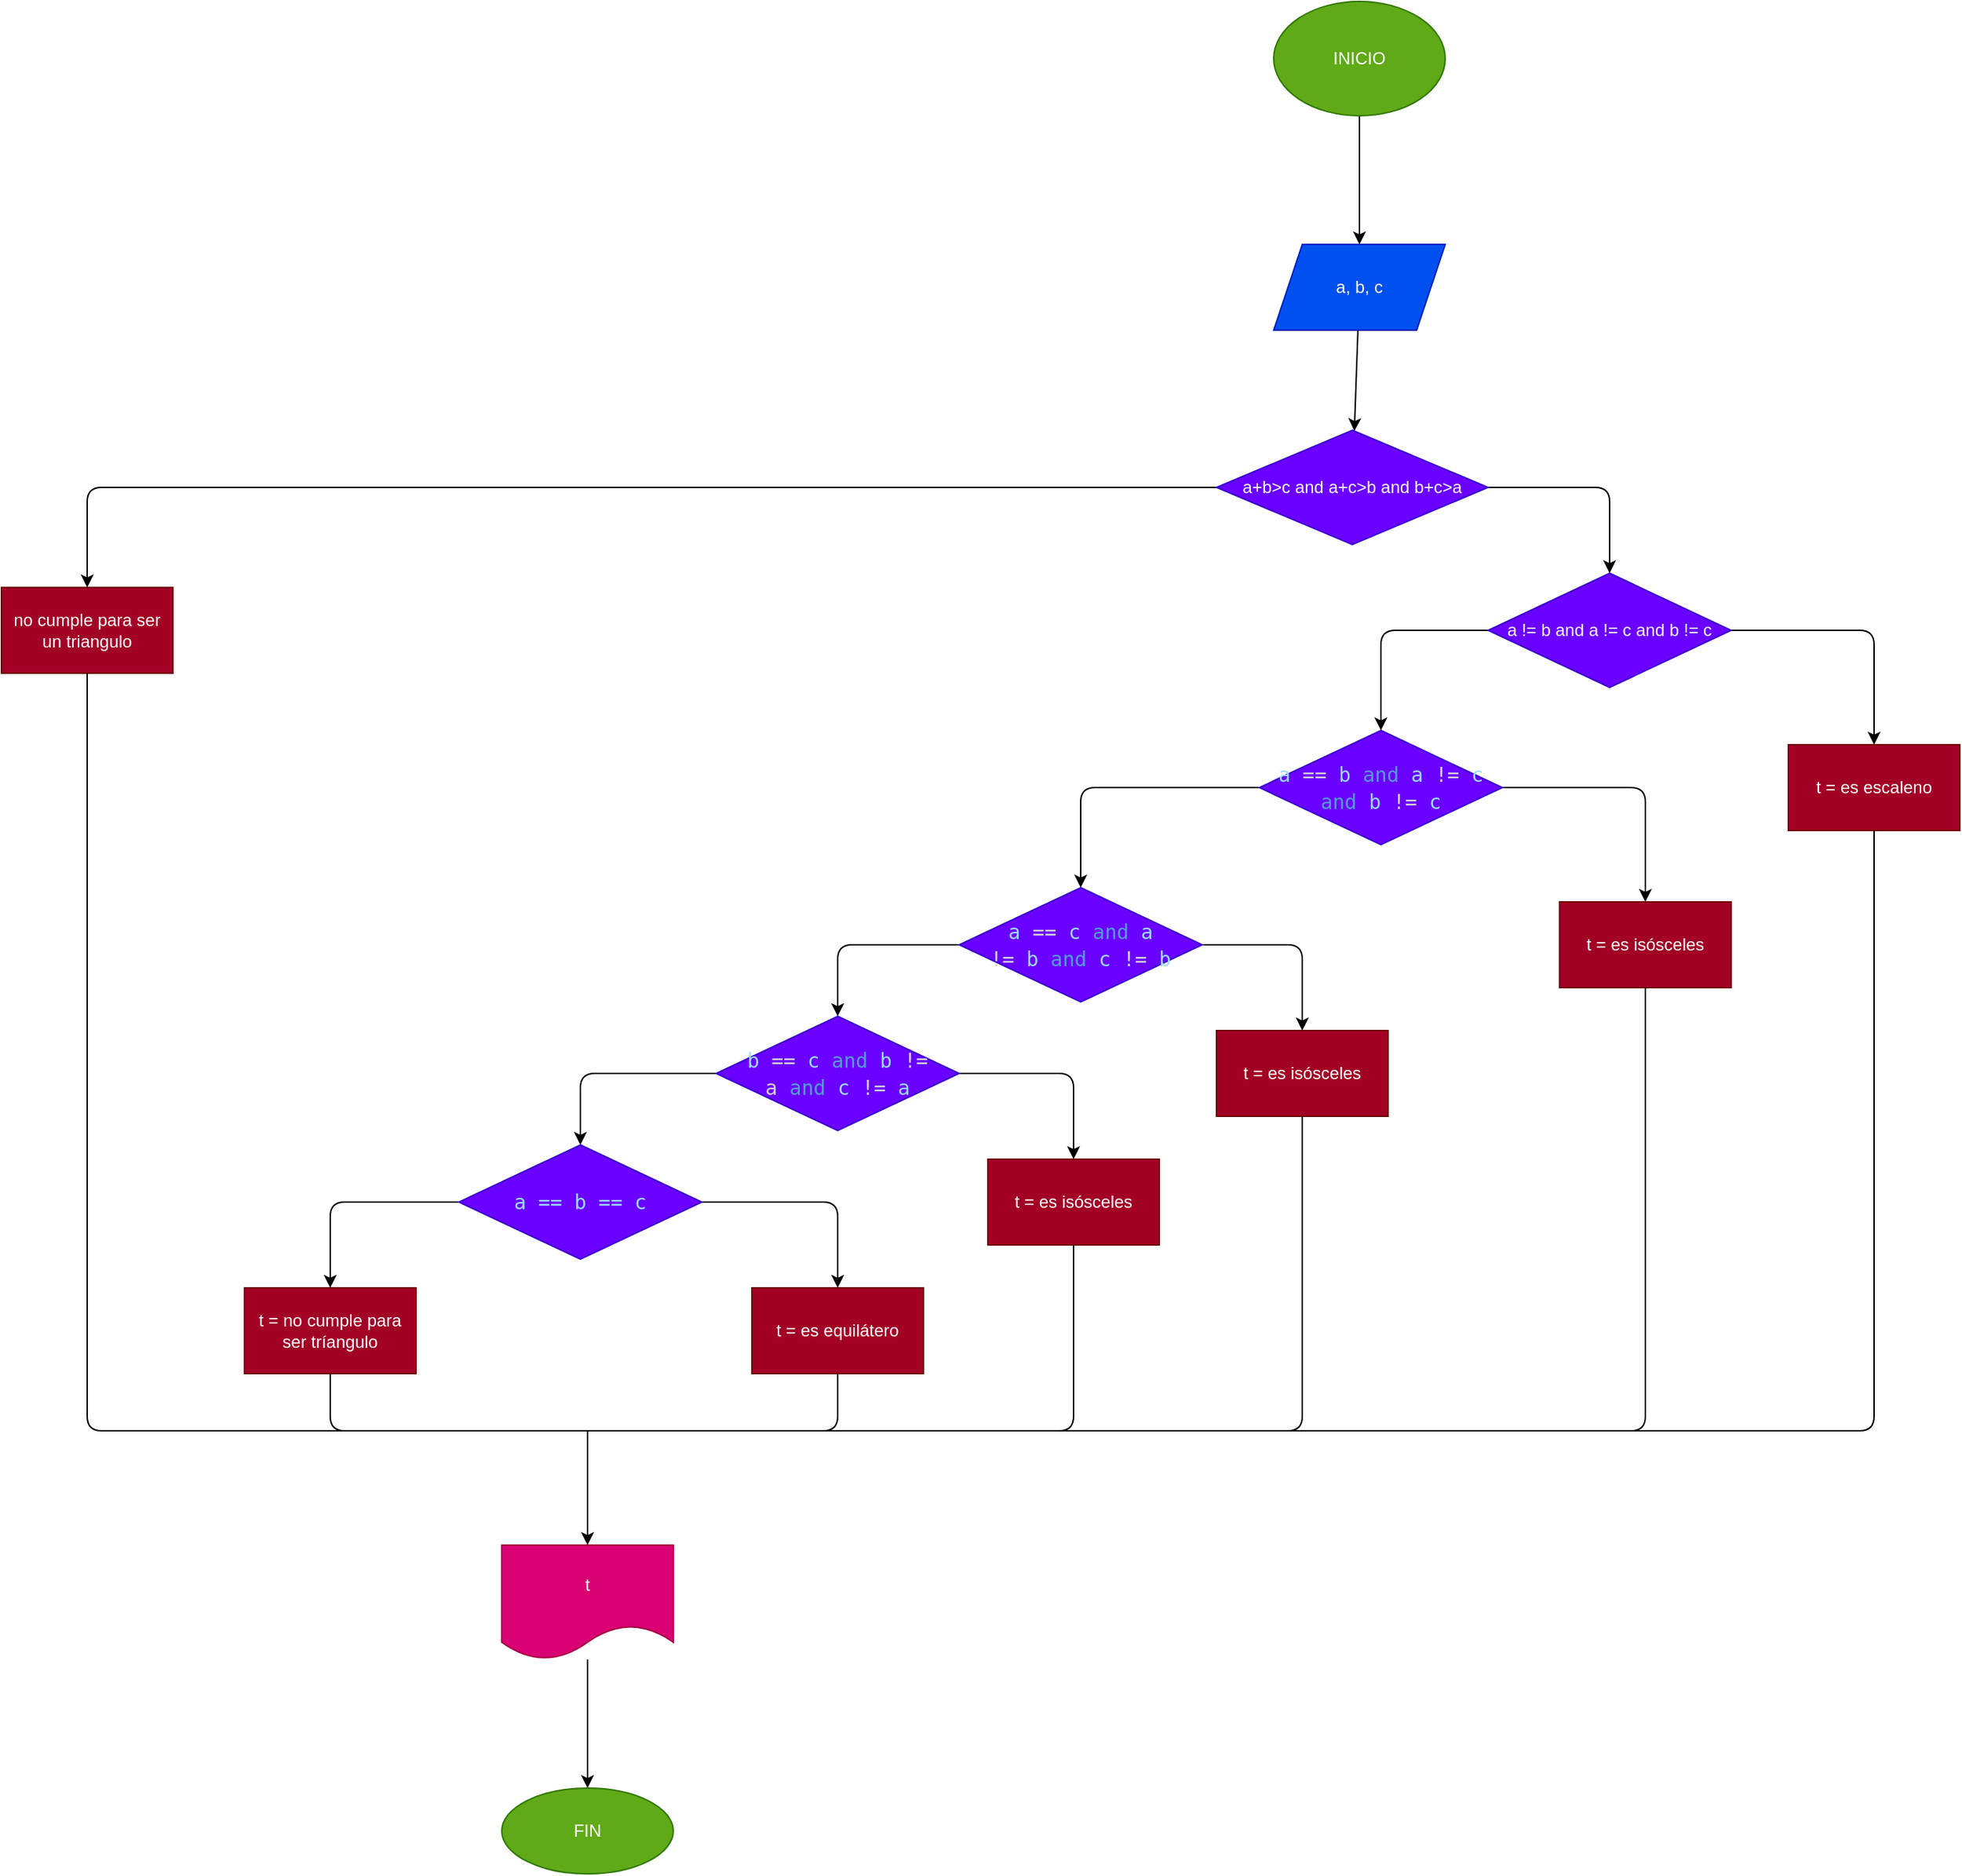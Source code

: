 <mxfile>
    <diagram id="AafE1sRnmDBmV0o2SGKS" name="Page-1">
        <mxGraphModel dx="2473" dy="1311" grid="1" gridSize="10" guides="1" tooltips="1" connect="1" arrows="1" fold="1" page="1" pageScale="1" pageWidth="827" pageHeight="1169" math="0" shadow="0">
            <root>
                <mxCell id="0"/>
                <mxCell id="1" parent="0"/>
                <mxCell id="4" value="" style="edgeStyle=none;html=1;" edge="1" parent="1" source="2" target="3">
                    <mxGeometry relative="1" as="geometry"/>
                </mxCell>
                <mxCell id="2" value="INICIO" style="ellipse;whiteSpace=wrap;html=1;fillColor=#60a917;fontColor=#ffffff;strokeColor=#2D7600;" vertex="1" parent="1">
                    <mxGeometry x="240" y="200" width="120" height="80" as="geometry"/>
                </mxCell>
                <mxCell id="6" value="" style="edgeStyle=none;html=1;" edge="1" parent="1" source="3" target="5">
                    <mxGeometry relative="1" as="geometry"/>
                </mxCell>
                <mxCell id="3" value="a, b, c" style="shape=parallelogram;perimeter=parallelogramPerimeter;whiteSpace=wrap;html=1;fixedSize=1;fillColor=#0050ef;fontColor=#ffffff;strokeColor=#001DBC;" vertex="1" parent="1">
                    <mxGeometry x="240" y="370" width="120" height="60" as="geometry"/>
                </mxCell>
                <mxCell id="8" value="" style="edgeStyle=none;html=1;entryX=0.5;entryY=0;entryDx=0;entryDy=0;" edge="1" parent="1" source="5" target="7">
                    <mxGeometry relative="1" as="geometry">
                        <Array as="points">
                            <mxPoint x="475" y="540"/>
                        </Array>
                    </mxGeometry>
                </mxCell>
                <mxCell id="30" value="" style="edgeStyle=none;html=1;" edge="1" parent="1" source="5" target="29">
                    <mxGeometry relative="1" as="geometry">
                        <Array as="points">
                            <mxPoint x="-590" y="540"/>
                        </Array>
                    </mxGeometry>
                </mxCell>
                <mxCell id="5" value="a+b&amp;gt;c and a+c&amp;gt;b and b+c&amp;gt;a" style="rhombus;whiteSpace=wrap;html=1;fillColor=#6a00ff;fontColor=#ffffff;strokeColor=#3700CC;" vertex="1" parent="1">
                    <mxGeometry x="200" y="500" width="190" height="80" as="geometry"/>
                </mxCell>
                <mxCell id="10" value="" style="edgeStyle=none;html=1;" edge="1" parent="1" source="7" target="9">
                    <mxGeometry relative="1" as="geometry">
                        <Array as="points">
                            <mxPoint x="660" y="640"/>
                        </Array>
                    </mxGeometry>
                </mxCell>
                <mxCell id="12" value="" style="edgeStyle=none;html=1;" edge="1" parent="1" source="7" target="11">
                    <mxGeometry relative="1" as="geometry">
                        <Array as="points">
                            <mxPoint x="315" y="640"/>
                        </Array>
                    </mxGeometry>
                </mxCell>
                <mxCell id="7" value="a != b and a != c and b != c" style="rhombus;whiteSpace=wrap;html=1;fillColor=#6a00ff;fontColor=#ffffff;strokeColor=#3700CC;" vertex="1" parent="1">
                    <mxGeometry x="390" y="600" width="170" height="80" as="geometry"/>
                </mxCell>
                <mxCell id="9" value="t = es escaleno" style="whiteSpace=wrap;html=1;fillColor=#a20025;fontColor=#ffffff;strokeColor=#6F0000;" vertex="1" parent="1">
                    <mxGeometry x="600" y="720" width="120" height="60" as="geometry"/>
                </mxCell>
                <mxCell id="14" value="" style="edgeStyle=none;html=1;" edge="1" parent="1" source="11" target="13">
                    <mxGeometry relative="1" as="geometry">
                        <Array as="points">
                            <mxPoint x="500" y="750"/>
                        </Array>
                    </mxGeometry>
                </mxCell>
                <mxCell id="16" value="" style="edgeStyle=none;html=1;" edge="1" parent="1" source="11" target="15">
                    <mxGeometry relative="1" as="geometry">
                        <Array as="points">
                            <mxPoint x="105" y="750"/>
                        </Array>
                    </mxGeometry>
                </mxCell>
                <mxCell id="11" value="&lt;div style=&quot;color: rgb(212 , 212 , 212) ; font-family: &amp;#34;droid sans mono&amp;#34; , &amp;#34;monospace&amp;#34; , monospace ; font-size: 14px ; line-height: 19px&quot;&gt;&lt;span style=&quot;color: rgb(156 , 220 , 254)&quot;&gt;a&lt;/span&gt; == &lt;span style=&quot;color: rgb(156 , 220 , 254)&quot;&gt;b&lt;/span&gt; &lt;span style=&quot;color: rgb(86 , 156 , 214)&quot;&gt;and&lt;/span&gt; &lt;span style=&quot;color: rgb(156 , 220 , 254)&quot;&gt;a&lt;/span&gt; != &lt;span style=&quot;color: rgb(156 , 220 , 254)&quot;&gt;c&lt;/span&gt; &lt;span style=&quot;color: rgb(86 , 156 , 214)&quot;&gt;and&lt;/span&gt; &lt;span style=&quot;color: rgb(156 , 220 , 254)&quot;&gt;b&lt;/span&gt; != &lt;span style=&quot;color: rgb(156 , 220 , 254)&quot;&gt;c&lt;/span&gt;&lt;/div&gt;" style="rhombus;whiteSpace=wrap;html=1;fillColor=#6a00ff;fontColor=#ffffff;strokeColor=#3700CC;" vertex="1" parent="1">
                    <mxGeometry x="230" y="710" width="170" height="80" as="geometry"/>
                </mxCell>
                <mxCell id="13" value="t = es isósceles" style="whiteSpace=wrap;html=1;fillColor=#a20025;fontColor=#ffffff;strokeColor=#6F0000;" vertex="1" parent="1">
                    <mxGeometry x="440" y="830" width="120" height="60" as="geometry"/>
                </mxCell>
                <mxCell id="18" value="" style="edgeStyle=none;html=1;" edge="1" parent="1" source="15" target="17">
                    <mxGeometry relative="1" as="geometry">
                        <Array as="points">
                            <mxPoint x="260" y="860"/>
                        </Array>
                    </mxGeometry>
                </mxCell>
                <mxCell id="20" value="" style="edgeStyle=none;html=1;" edge="1" parent="1" source="15" target="19">
                    <mxGeometry relative="1" as="geometry">
                        <Array as="points">
                            <mxPoint x="-65" y="860"/>
                        </Array>
                    </mxGeometry>
                </mxCell>
                <mxCell id="15" value="&lt;div style=&quot;font-family: &amp;#34;droid sans mono&amp;#34; , &amp;#34;monospace&amp;#34; , monospace ; font-size: 14px ; line-height: 19px&quot;&gt;&lt;span style=&quot;color: rgb(212 , 212 , 212)&quot;&gt;&lt;span style=&quot;color: rgb(156 , 220 , 254)&quot;&gt;a&lt;/span&gt; == &lt;/span&gt;&lt;font color=&quot;#9cdcfe&quot;&gt;c&lt;/font&gt;&lt;font color=&quot;#d4d4d4&quot;&gt;&amp;nbsp;&lt;/font&gt;&lt;span style=&quot;color: rgb(86 , 156 , 214)&quot;&gt;and&lt;/span&gt; &lt;span style=&quot;color: rgb(156 , 220 , 254)&quot;&gt;a&lt;/span&gt;&lt;font color=&quot;#d4d4d4&quot;&gt; !=&amp;nbsp;&lt;/font&gt;&lt;font color=&quot;#9cdcfe&quot;&gt;b&amp;nbsp;&lt;/font&gt;&lt;span style=&quot;color: rgb(86 , 156 , 214)&quot;&gt;and&lt;/span&gt;&amp;nbsp;&lt;font color=&quot;#9cdcfe&quot;&gt;c&lt;/font&gt;&lt;font color=&quot;#d4d4d4&quot;&gt;&amp;nbsp;!= &lt;/font&gt;&lt;font color=&quot;#9cdcfe&quot;&gt;b&lt;/font&gt;&lt;/div&gt;" style="rhombus;whiteSpace=wrap;html=1;fillColor=#6a00ff;fontColor=#ffffff;strokeColor=#3700CC;" vertex="1" parent="1">
                    <mxGeometry x="20" y="820" width="170" height="80" as="geometry"/>
                </mxCell>
                <mxCell id="17" value="&lt;span&gt;t = es isósceles&lt;/span&gt;" style="whiteSpace=wrap;html=1;fillColor=#a20025;fontColor=#ffffff;strokeColor=#6F0000;" vertex="1" parent="1">
                    <mxGeometry x="200" y="920" width="120" height="60" as="geometry"/>
                </mxCell>
                <mxCell id="22" value="" style="edgeStyle=none;html=1;" edge="1" parent="1" source="19" target="21">
                    <mxGeometry relative="1" as="geometry">
                        <Array as="points">
                            <mxPoint x="100" y="950"/>
                        </Array>
                    </mxGeometry>
                </mxCell>
                <mxCell id="24" value="" style="edgeStyle=none;html=1;" edge="1" parent="1" source="19" target="23">
                    <mxGeometry relative="1" as="geometry">
                        <Array as="points">
                            <mxPoint x="-245" y="950"/>
                        </Array>
                    </mxGeometry>
                </mxCell>
                <mxCell id="19" value="&lt;div style=&quot;font-family: &amp;#34;droid sans mono&amp;#34; , &amp;#34;monospace&amp;#34; , monospace ; font-size: 14px ; line-height: 19px&quot;&gt;&lt;font color=&quot;#9cdcfe&quot;&gt;b&lt;/font&gt;&lt;span style=&quot;color: rgb(212 , 212 , 212)&quot;&gt; == &lt;/span&gt;&lt;font color=&quot;#9cdcfe&quot;&gt;c&lt;/font&gt;&lt;font color=&quot;#d4d4d4&quot;&gt;&amp;nbsp;&lt;/font&gt;&lt;span style=&quot;color: rgb(86 , 156 , 214)&quot;&gt;and&lt;/span&gt;&amp;nbsp;&lt;font color=&quot;#9cdcfe&quot;&gt;b&lt;/font&gt;&lt;font color=&quot;#d4d4d4&quot;&gt;&amp;nbsp;!= a&lt;/font&gt;&lt;font color=&quot;#9cdcfe&quot;&gt;&amp;nbsp;&lt;/font&gt;&lt;span style=&quot;color: rgb(86 , 156 , 214)&quot;&gt;and&lt;/span&gt;&amp;nbsp;&lt;font color=&quot;#9cdcfe&quot;&gt;c&lt;/font&gt;&lt;font color=&quot;#d4d4d4&quot;&gt;&amp;nbsp;!= &lt;/font&gt;&lt;font color=&quot;#9cdcfe&quot;&gt;a&lt;/font&gt;&lt;/div&gt;" style="rhombus;whiteSpace=wrap;html=1;fillColor=#6a00ff;fontColor=#ffffff;strokeColor=#3700CC;" vertex="1" parent="1">
                    <mxGeometry x="-150" y="910" width="170" height="80" as="geometry"/>
                </mxCell>
                <mxCell id="21" value="&lt;span&gt;t = es isósceles&lt;/span&gt;" style="whiteSpace=wrap;html=1;fillColor=#a20025;fontColor=#ffffff;strokeColor=#6F0000;" vertex="1" parent="1">
                    <mxGeometry x="40" y="1010" width="120" height="60" as="geometry"/>
                </mxCell>
                <mxCell id="26" value="" style="edgeStyle=none;html=1;" edge="1" parent="1" source="23" target="25">
                    <mxGeometry relative="1" as="geometry">
                        <Array as="points">
                            <mxPoint x="-65" y="1040"/>
                        </Array>
                    </mxGeometry>
                </mxCell>
                <mxCell id="28" value="" style="edgeStyle=none;html=1;" edge="1" parent="1" source="23" target="27">
                    <mxGeometry relative="1" as="geometry">
                        <Array as="points">
                            <mxPoint x="-420" y="1040"/>
                        </Array>
                    </mxGeometry>
                </mxCell>
                <mxCell id="23" value="&lt;div style=&quot;font-family: &amp;#34;droid sans mono&amp;#34; , &amp;#34;monospace&amp;#34; , monospace ; font-size: 14px ; line-height: 19px&quot;&gt;&lt;font color=&quot;#9cdcfe&quot;&gt;a == b == c&lt;/font&gt;&lt;/div&gt;" style="rhombus;whiteSpace=wrap;html=1;fillColor=#6a00ff;fontColor=#ffffff;strokeColor=#3700CC;" vertex="1" parent="1">
                    <mxGeometry x="-330" y="1000" width="170" height="80" as="geometry"/>
                </mxCell>
                <mxCell id="25" value="t = es equilátero" style="whiteSpace=wrap;html=1;fillColor=#a20025;fontColor=#ffffff;strokeColor=#6F0000;" vertex="1" parent="1">
                    <mxGeometry x="-125" y="1100" width="120" height="60" as="geometry"/>
                </mxCell>
                <mxCell id="27" value="t = no cumple para ser tríangulo" style="whiteSpace=wrap;html=1;fillColor=#a20025;fontColor=#ffffff;strokeColor=#6F0000;" vertex="1" parent="1">
                    <mxGeometry x="-480" y="1100" width="120" height="60" as="geometry"/>
                </mxCell>
                <mxCell id="29" value="no cumple para ser un triangulo" style="whiteSpace=wrap;html=1;fillColor=#a20025;fontColor=#ffffff;strokeColor=#6F0000;" vertex="1" parent="1">
                    <mxGeometry x="-650" y="610" width="120" height="60" as="geometry"/>
                </mxCell>
                <mxCell id="31" value="" style="endArrow=none;html=1;exitX=0.5;exitY=1;exitDx=0;exitDy=0;entryX=0.5;entryY=1;entryDx=0;entryDy=0;" edge="1" parent="1" source="27" target="25">
                    <mxGeometry width="50" height="50" relative="1" as="geometry">
                        <mxPoint x="90" y="1110" as="sourcePoint"/>
                        <mxPoint x="140" y="1060" as="targetPoint"/>
                        <Array as="points">
                            <mxPoint x="-420" y="1200"/>
                            <mxPoint x="-240" y="1200"/>
                            <mxPoint x="-65" y="1200"/>
                        </Array>
                    </mxGeometry>
                </mxCell>
                <mxCell id="32" value="" style="endArrow=none;html=1;exitX=0.5;exitY=1;exitDx=0;exitDy=0;" edge="1" parent="1" source="21">
                    <mxGeometry width="50" height="50" relative="1" as="geometry">
                        <mxPoint x="170" y="1130" as="sourcePoint"/>
                        <mxPoint x="-110" y="1200" as="targetPoint"/>
                        <Array as="points">
                            <mxPoint x="100" y="1200"/>
                        </Array>
                    </mxGeometry>
                </mxCell>
                <mxCell id="33" value="" style="endArrow=none;html=1;entryX=0.5;entryY=1;entryDx=0;entryDy=0;" edge="1" parent="1" target="17">
                    <mxGeometry width="50" height="50" relative="1" as="geometry">
                        <mxPoint x="80" y="1200" as="sourcePoint"/>
                        <mxPoint x="250" y="1030" as="targetPoint"/>
                        <Array as="points">
                            <mxPoint x="260" y="1200"/>
                        </Array>
                    </mxGeometry>
                </mxCell>
                <mxCell id="34" value="" style="endArrow=none;html=1;entryX=0.5;entryY=1;entryDx=0;entryDy=0;" edge="1" parent="1" target="13">
                    <mxGeometry width="50" height="50" relative="1" as="geometry">
                        <mxPoint x="240" y="1200" as="sourcePoint"/>
                        <mxPoint x="510" y="1030" as="targetPoint"/>
                        <Array as="points">
                            <mxPoint x="500" y="1200"/>
                        </Array>
                    </mxGeometry>
                </mxCell>
                <mxCell id="35" value="" style="endArrow=none;html=1;entryX=0.5;entryY=1;entryDx=0;entryDy=0;" edge="1" parent="1" target="9">
                    <mxGeometry width="50" height="50" relative="1" as="geometry">
                        <mxPoint x="480" y="1200" as="sourcePoint"/>
                        <mxPoint x="510" y="980" as="targetPoint"/>
                        <Array as="points">
                            <mxPoint x="660" y="1200"/>
                        </Array>
                    </mxGeometry>
                </mxCell>
                <mxCell id="36" value="" style="endArrow=none;html=1;entryX=0.5;entryY=1;entryDx=0;entryDy=0;" edge="1" parent="1" target="29">
                    <mxGeometry width="50" height="50" relative="1" as="geometry">
                        <mxPoint x="-400" y="1200" as="sourcePoint"/>
                        <mxPoint x="-610" y="810" as="targetPoint"/>
                        <Array as="points">
                            <mxPoint x="-590" y="1200"/>
                        </Array>
                    </mxGeometry>
                </mxCell>
                <mxCell id="37" value="" style="endArrow=classic;html=1;" edge="1" parent="1" target="38">
                    <mxGeometry width="50" height="50" relative="1" as="geometry">
                        <mxPoint x="-240" y="1200" as="sourcePoint"/>
                        <mxPoint x="-240" y="1280" as="targetPoint"/>
                    </mxGeometry>
                </mxCell>
                <mxCell id="40" value="" style="edgeStyle=none;html=1;" edge="1" parent="1" source="38" target="39">
                    <mxGeometry relative="1" as="geometry"/>
                </mxCell>
                <mxCell id="38" value="t" style="shape=document;whiteSpace=wrap;html=1;boundedLbl=1;labelBackgroundColor=none;fillColor=#d80073;fontColor=#ffffff;strokeColor=#A50040;" vertex="1" parent="1">
                    <mxGeometry x="-300" y="1280" width="120" height="80" as="geometry"/>
                </mxCell>
                <mxCell id="39" value="FIN" style="ellipse;whiteSpace=wrap;html=1;labelBackgroundColor=none;fillColor=#60a917;fontColor=#ffffff;strokeColor=#2D7600;" vertex="1" parent="1">
                    <mxGeometry x="-300" y="1450" width="120" height="60" as="geometry"/>
                </mxCell>
            </root>
        </mxGraphModel>
    </diagram>
</mxfile>